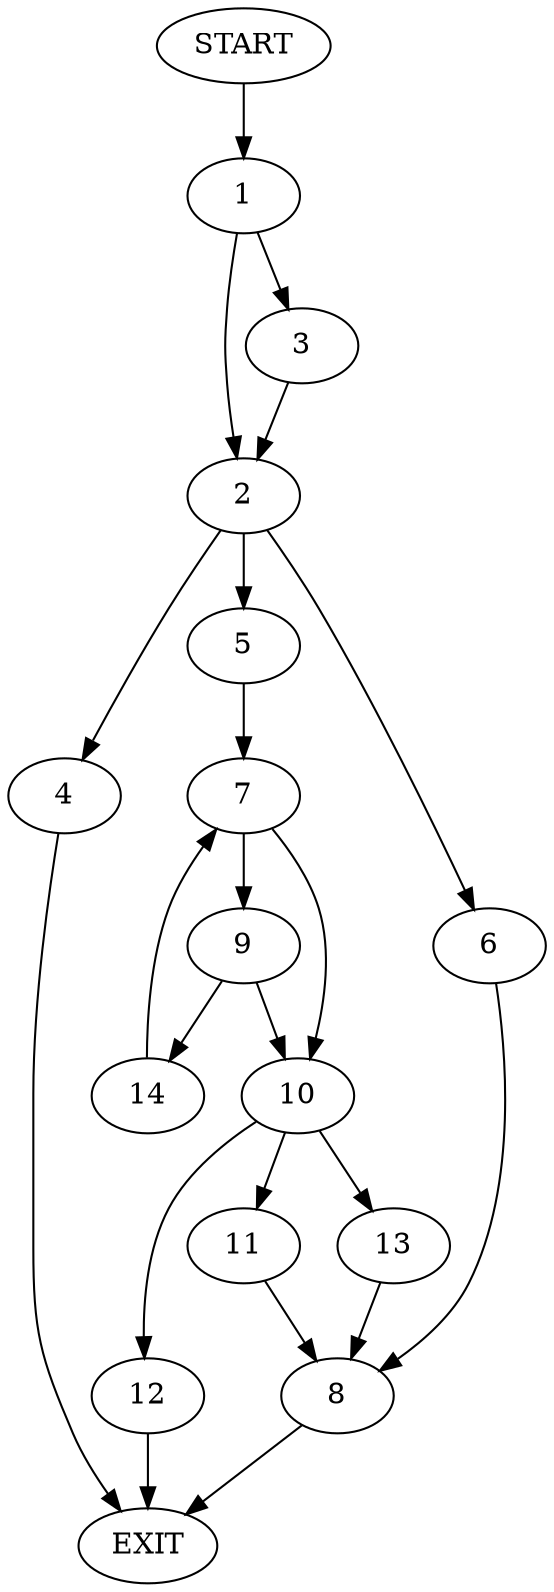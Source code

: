 digraph {
0 [label="START"];
1;
2;
3;
4;
5;
6;
7;
8;
9;
10;
11;
12;
13;
14;
15 [label="EXIT"];
0 -> 1;
1 -> 2;
1 -> 3;
2 -> 4;
2 -> 5;
2 -> 6;
3 -> 2;
4 -> 15;
5 -> 7;
6 -> 8;
7 -> 9;
7 -> 10;
10 -> 11;
10 -> 12;
10 -> 13;
9 -> 10;
9 -> 14;
14 -> 7;
13 -> 8;
12 -> 15;
11 -> 8;
8 -> 15;
}
